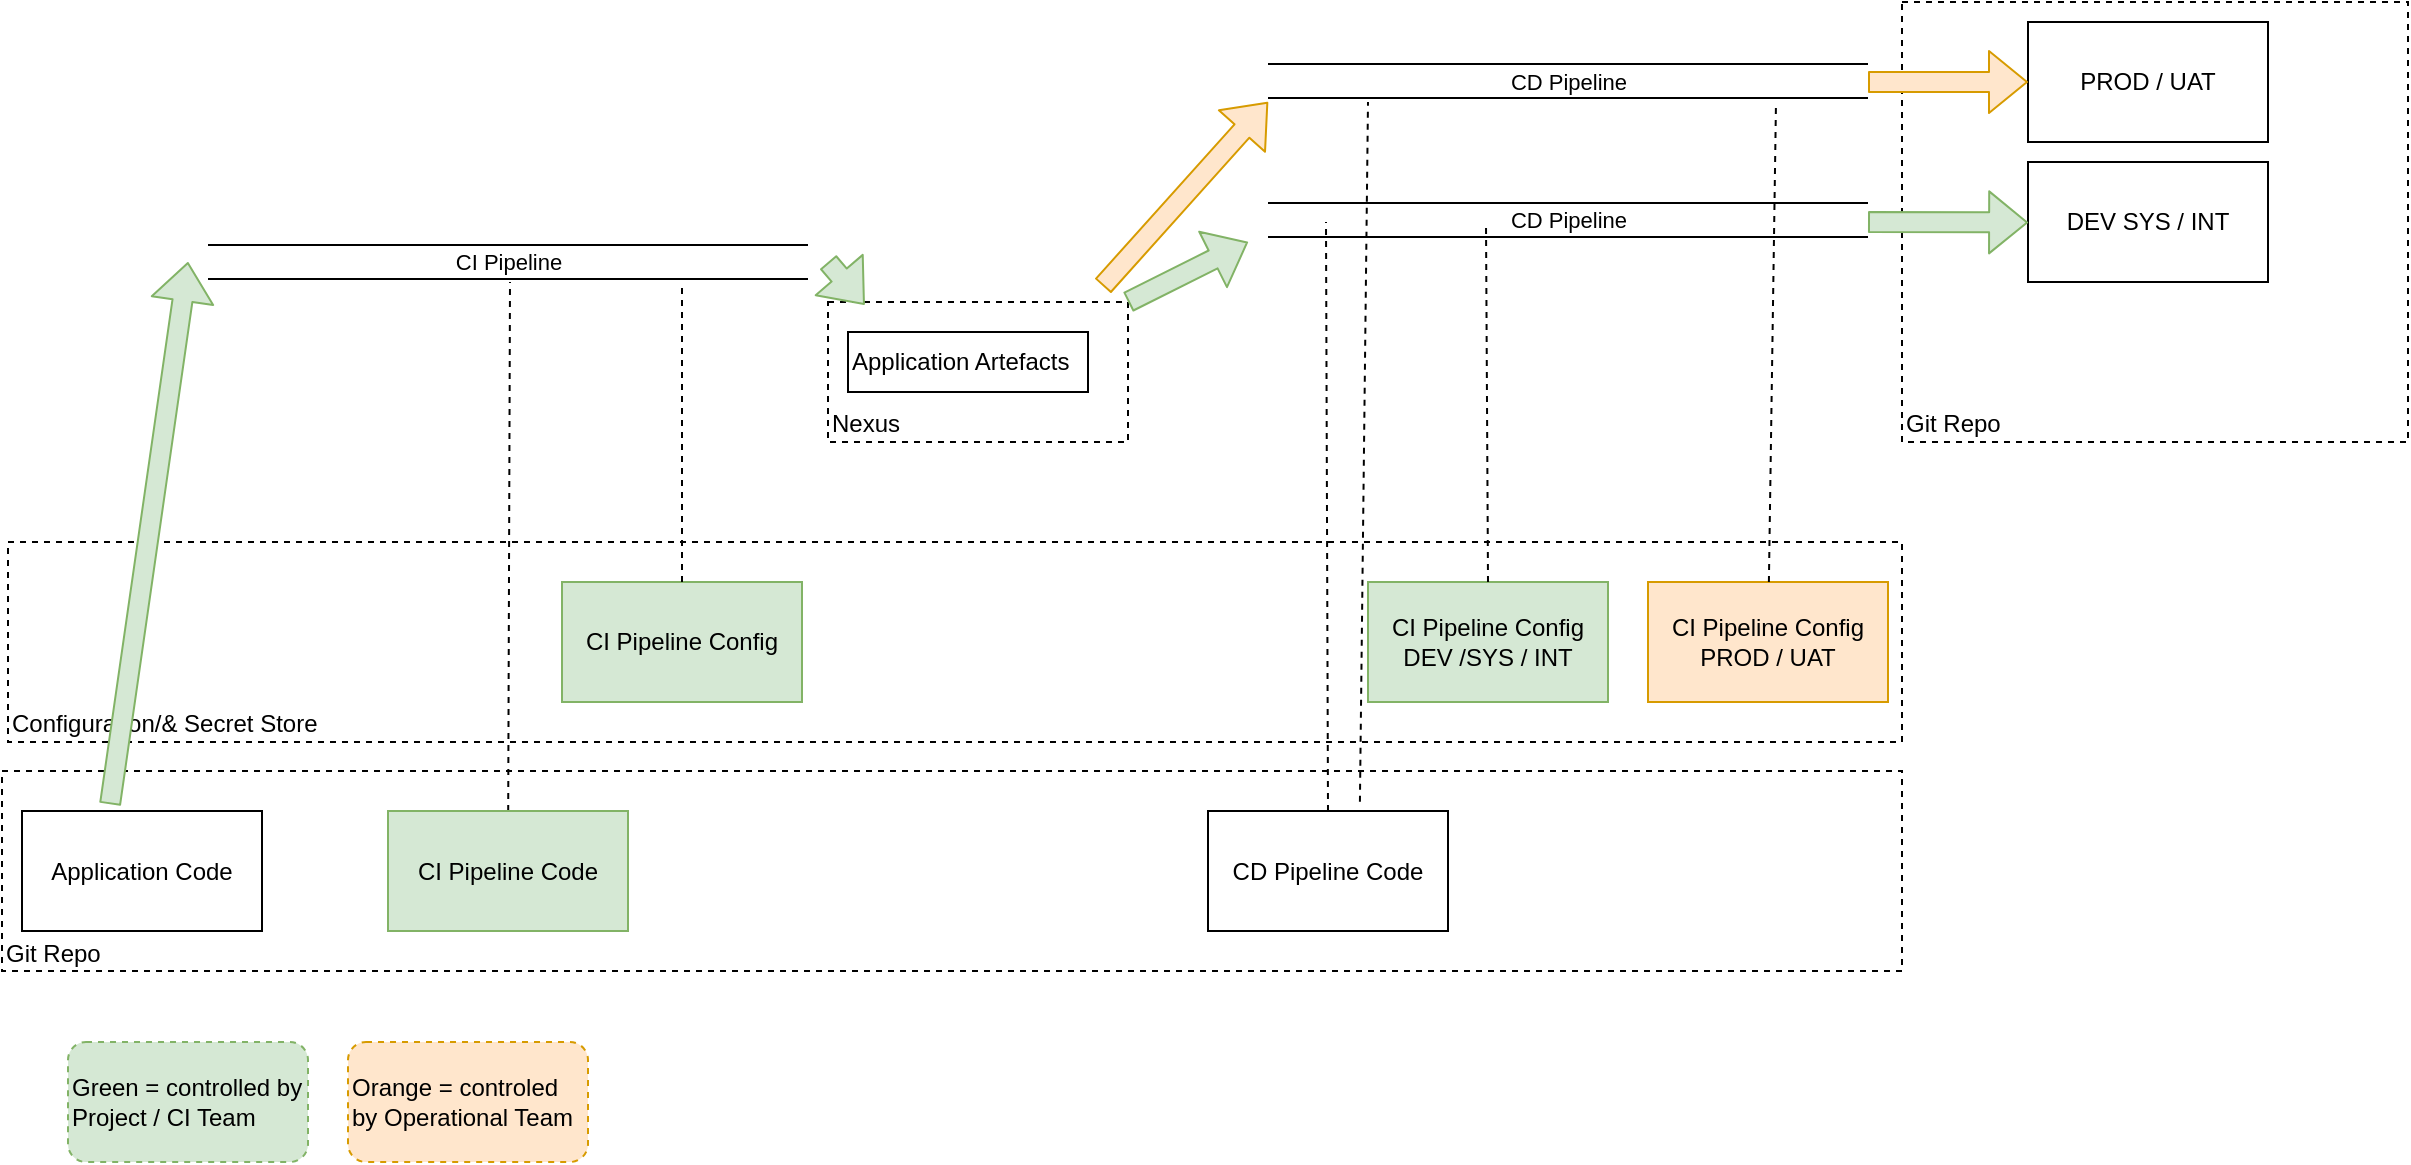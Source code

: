 <mxfile version="10.5.2" type="github"><diagram id="NUaZ_xRorpAWB5bJaSWW" name="Page-1"><mxGraphModel dx="887" dy="551" grid="1" gridSize="10" guides="1" tooltips="1" connect="1" arrows="1" fold="1" page="1" pageScale="1" pageWidth="827" pageHeight="1169" math="0" shadow="0"><root><mxCell id="0"/><mxCell id="1" parent="0"/><mxCell id="orcuq7_LQFxtTDRwm7Rd-33" value="Configuration/&amp;amp; Secret Store" style="rounded=0;whiteSpace=wrap;html=1;shadow=0;fillColor=none;dashed=1;align=left;verticalAlign=bottom;" vertex="1" parent="1"><mxGeometry x="70" y="370" width="947" height="100" as="geometry"/></mxCell><mxCell id="orcuq7_LQFxtTDRwm7Rd-14" value="Nexus" style="rounded=0;whiteSpace=wrap;html=1;shadow=0;fillColor=none;align=left;dashed=1;verticalAlign=bottom;" vertex="1" parent="1"><mxGeometry x="480" y="250" width="150" height="70" as="geometry"/></mxCell><mxCell id="orcuq7_LQFxtTDRwm7Rd-1" value="Git Repo" style="rounded=0;whiteSpace=wrap;html=1;shadow=0;fillColor=none;dashed=1;align=left;verticalAlign=bottom;" vertex="1" parent="1"><mxGeometry x="67" y="484.5" width="950" height="100" as="geometry"/></mxCell><mxCell id="orcuq7_LQFxtTDRwm7Rd-2" value="Application Code" style="rounded=0;whiteSpace=wrap;html=1;shadow=0;fillColor=#ffffff;" vertex="1" parent="1"><mxGeometry x="77" y="504.5" width="120" height="60" as="geometry"/></mxCell><mxCell id="orcuq7_LQFxtTDRwm7Rd-3" value="CI Pipeline Config" style="rounded=0;whiteSpace=wrap;html=1;shadow=0;fillColor=#d5e8d4;strokeColor=#82b366;" vertex="1" parent="1"><mxGeometry x="347" y="390" width="120" height="60" as="geometry"/></mxCell><mxCell id="orcuq7_LQFxtTDRwm7Rd-4" value="CD Pipeline Code" style="rounded=0;whiteSpace=wrap;html=1;shadow=0;fillColor=#ffffff;" vertex="1" parent="1"><mxGeometry x="670" y="504.5" width="120" height="60" as="geometry"/></mxCell><mxCell id="orcuq7_LQFxtTDRwm7Rd-6" value="CI Pipeline" style="shape=link;html=1;width=17;" edge="1" parent="1"><mxGeometry width="50" height="50" relative="1" as="geometry"><mxPoint x="170" y="230" as="sourcePoint"/><mxPoint x="470" y="230" as="targetPoint"/></mxGeometry></mxCell><mxCell id="orcuq7_LQFxtTDRwm7Rd-7" value="" style="endArrow=none;dashed=1;html=1;" edge="1" parent="1" source="orcuq7_LQFxtTDRwm7Rd-34"><mxGeometry width="50" height="50" relative="1" as="geometry"><mxPoint x="310" y="320" as="sourcePoint"/><mxPoint x="321" y="240" as="targetPoint"/></mxGeometry></mxCell><mxCell id="orcuq7_LQFxtTDRwm7Rd-10" value="" style="shape=flexArrow;endArrow=classic;html=1;exitX=0.367;exitY=-0.056;exitDx=0;exitDy=0;exitPerimeter=0;fillColor=#d5e8d4;strokeColor=#82b366;" edge="1" parent="1" source="orcuq7_LQFxtTDRwm7Rd-2"><mxGeometry width="50" height="50" relative="1" as="geometry"><mxPoint x="90" y="280" as="sourcePoint"/><mxPoint x="160" y="230" as="targetPoint"/></mxGeometry></mxCell><mxCell id="orcuq7_LQFxtTDRwm7Rd-11" value="Application Artefacts" style="rounded=0;whiteSpace=wrap;html=1;shadow=0;fillColor=#ffffff;align=left;" vertex="1" parent="1"><mxGeometry x="490" y="265" width="120" height="30" as="geometry"/></mxCell><mxCell id="orcuq7_LQFxtTDRwm7Rd-15" value="" style="shape=flexArrow;endArrow=classic;html=1;entryX=0.122;entryY=0.019;entryDx=0;entryDy=0;entryPerimeter=0;fillColor=#d5e8d4;strokeColor=#82b366;" edge="1" parent="1" target="orcuq7_LQFxtTDRwm7Rd-14"><mxGeometry width="50" height="50" relative="1" as="geometry"><mxPoint x="480" y="230" as="sourcePoint"/><mxPoint x="570" y="180" as="targetPoint"/></mxGeometry></mxCell><mxCell id="orcuq7_LQFxtTDRwm7Rd-20" value="Git Repo" style="rounded=0;whiteSpace=wrap;html=1;shadow=0;fillColor=none;dashed=1;align=left;verticalAlign=bottom;" vertex="1" parent="1"><mxGeometry x="1017" y="100" width="253" height="220" as="geometry"/></mxCell><mxCell id="orcuq7_LQFxtTDRwm7Rd-23" value="PROD / UAT" style="rounded=0;whiteSpace=wrap;html=1;shadow=0;fillColor=#ffffff;" vertex="1" parent="1"><mxGeometry x="1080" y="110" width="120" height="60" as="geometry"/></mxCell><mxCell id="orcuq7_LQFxtTDRwm7Rd-25" value="DEV SYS / INT" style="rounded=0;whiteSpace=wrap;html=1;shadow=0;fillColor=#ffffff;" vertex="1" parent="1"><mxGeometry x="1080" y="180" width="120" height="60" as="geometry"/></mxCell><mxCell id="orcuq7_LQFxtTDRwm7Rd-26" value="CD Pipeline" style="shape=link;html=1;width=17;" edge="1" parent="1"><mxGeometry width="50" height="50" relative="1" as="geometry"><mxPoint x="700" y="139.5" as="sourcePoint"/><mxPoint x="1000" y="139.5" as="targetPoint"/></mxGeometry></mxCell><mxCell id="orcuq7_LQFxtTDRwm7Rd-27" value="CD Pipeline" style="shape=link;html=1;width=17;" edge="1" parent="1"><mxGeometry width="50" height="50" relative="1" as="geometry"><mxPoint x="700" y="209" as="sourcePoint"/><mxPoint x="1000" y="209" as="targetPoint"/></mxGeometry></mxCell><mxCell id="orcuq7_LQFxtTDRwm7Rd-28" value="" style="endArrow=none;dashed=1;html=1;exitX=0.5;exitY=0;exitDx=0;exitDy=0;" edge="1" parent="1" source="orcuq7_LQFxtTDRwm7Rd-4"><mxGeometry width="50" height="50" relative="1" as="geometry"><mxPoint x="930" y="300" as="sourcePoint"/><mxPoint x="729" y="210" as="targetPoint"/></mxGeometry></mxCell><mxCell id="orcuq7_LQFxtTDRwm7Rd-29" value="" style="endArrow=none;dashed=1;html=1;exitX=0.633;exitY=-0.078;exitDx=0;exitDy=0;exitPerimeter=0;" edge="1" parent="1" source="orcuq7_LQFxtTDRwm7Rd-4"><mxGeometry width="50" height="50" relative="1" as="geometry"><mxPoint x="920" y="360" as="sourcePoint"/><mxPoint x="750" y="150" as="targetPoint"/><Array as="points"/></mxGeometry></mxCell><mxCell id="orcuq7_LQFxtTDRwm7Rd-30" value="" style="shape=flexArrow;endArrow=classic;html=1;entryX=0;entryY=0.5;entryDx=0;entryDy=0;fillColor=#ffe6cc;strokeColor=#d79b00;" edge="1" parent="1" target="orcuq7_LQFxtTDRwm7Rd-23"><mxGeometry width="50" height="50" relative="1" as="geometry"><mxPoint x="1000" y="140" as="sourcePoint"/><mxPoint x="990" y="60" as="targetPoint"/></mxGeometry></mxCell><mxCell id="orcuq7_LQFxtTDRwm7Rd-31" value="" style="shape=flexArrow;endArrow=classic;html=1;fillColor=#d5e8d4;strokeColor=#82b366;" edge="1" parent="1"><mxGeometry width="50" height="50" relative="1" as="geometry"><mxPoint x="630" y="250" as="sourcePoint"/><mxPoint x="690" y="220" as="targetPoint"/></mxGeometry></mxCell><mxCell id="orcuq7_LQFxtTDRwm7Rd-32" value="" style="shape=flexArrow;endArrow=classic;html=1;exitX=0.916;exitY=-0.114;exitDx=0;exitDy=0;exitPerimeter=0;fillColor=#ffe6cc;strokeColor=#d79b00;" edge="1" parent="1" source="orcuq7_LQFxtTDRwm7Rd-14"><mxGeometry width="50" height="50" relative="1" as="geometry"><mxPoint x="610" y="170" as="sourcePoint"/><mxPoint x="700" y="150" as="targetPoint"/></mxGeometry></mxCell><mxCell id="orcuq7_LQFxtTDRwm7Rd-34" value="CI Pipeline Code" style="rounded=0;whiteSpace=wrap;html=1;shadow=0;fillColor=#d5e8d4;strokeColor=#82b366;" vertex="1" parent="1"><mxGeometry x="260" y="504.5" width="120" height="60" as="geometry"/></mxCell><mxCell id="orcuq7_LQFxtTDRwm7Rd-35" value="" style="endArrow=none;dashed=1;html=1;exitX=0.5;exitY=0;exitDx=0;exitDy=0;" edge="1" parent="1" source="orcuq7_LQFxtTDRwm7Rd-3"><mxGeometry width="50" height="50" relative="1" as="geometry"><mxPoint x="330.102" y="514.5" as="sourcePoint"/><mxPoint x="407" y="240" as="targetPoint"/></mxGeometry></mxCell><mxCell id="orcuq7_LQFxtTDRwm7Rd-36" value="" style="shape=flexArrow;endArrow=classic;html=1;entryX=0;entryY=0.5;entryDx=0;entryDy=0;fillColor=#d5e8d4;strokeColor=#82b366;" edge="1" parent="1"><mxGeometry width="50" height="50" relative="1" as="geometry"><mxPoint x="1000" y="210" as="sourcePoint"/><mxPoint x="1080.059" y="210.235" as="targetPoint"/></mxGeometry></mxCell><mxCell id="orcuq7_LQFxtTDRwm7Rd-38" value="CI Pipeline Config DEV /SYS / INT" style="rounded=0;whiteSpace=wrap;html=1;shadow=0;fillColor=#d5e8d4;strokeColor=#82b366;" vertex="1" parent="1"><mxGeometry x="750" y="390" width="120" height="60" as="geometry"/></mxCell><mxCell id="orcuq7_LQFxtTDRwm7Rd-40" value="CI Pipeline Config PROD / UAT" style="rounded=0;whiteSpace=wrap;html=1;shadow=0;fillColor=#ffe6cc;strokeColor=#d79b00;" vertex="1" parent="1"><mxGeometry x="890" y="390" width="120" height="60" as="geometry"/></mxCell><mxCell id="orcuq7_LQFxtTDRwm7Rd-41" value="" style="endArrow=none;dashed=1;html=1;exitX=0.5;exitY=0;exitDx=0;exitDy=0;" edge="1" parent="1" source="orcuq7_LQFxtTDRwm7Rd-38"><mxGeometry width="50" height="50" relative="1" as="geometry"><mxPoint x="890" y="310" as="sourcePoint"/><mxPoint x="809" y="210" as="targetPoint"/></mxGeometry></mxCell><mxCell id="orcuq7_LQFxtTDRwm7Rd-42" value="" style="endArrow=none;dashed=1;html=1;" edge="1" parent="1" source="orcuq7_LQFxtTDRwm7Rd-40"><mxGeometry width="50" height="50" relative="1" as="geometry"><mxPoint x="920" y="330" as="sourcePoint"/><mxPoint x="954" y="150" as="targetPoint"/></mxGeometry></mxCell><mxCell id="orcuq7_LQFxtTDRwm7Rd-43" value="Green = controlled by Project / CI Team" style="rounded=1;whiteSpace=wrap;html=1;shadow=0;dashed=1;fillColor=#d5e8d4;align=left;strokeColor=#82b366;" vertex="1" parent="1"><mxGeometry x="100" y="620" width="120" height="60" as="geometry"/></mxCell><mxCell id="orcuq7_LQFxtTDRwm7Rd-44" value="Orange = controled by Operational Team" style="rounded=1;whiteSpace=wrap;html=1;shadow=0;dashed=1;fillColor=#ffe6cc;align=left;strokeColor=#d79b00;" vertex="1" parent="1"><mxGeometry x="240" y="620" width="120" height="60" as="geometry"/></mxCell></root></mxGraphModel></diagram></mxfile>